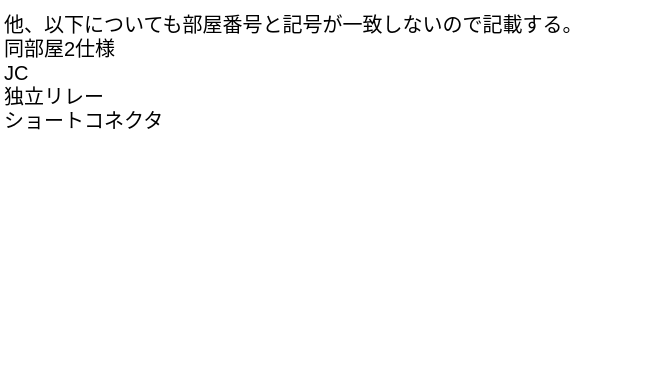 <mxfile version="16.2.4" type="github">
  <diagram id="wNjajI2MCHbM71Gs-DAX" name="ページ1">
    <mxGraphModel dx="1329" dy="1102" grid="1" gridSize="14" guides="1" tooltips="1" connect="1" arrows="1" fold="1" page="1" pageScale="1" pageWidth="827" pageHeight="1169" math="0" shadow="0">
      <root>
        <mxCell id="0" />
        <mxCell id="1" parent="0" />
        <mxCell id="RUVW1VNI79D-d2WEvtp2-1" value="&lt;div&gt;他、以下についても部屋番号と記号が一致しないので記載する。&lt;/div&gt;&lt;div&gt;同部屋2仕様&lt;/div&gt;&lt;div&gt;JC&lt;/div&gt;&lt;div&gt;独立リレー&lt;/div&gt;&lt;div&gt;ショートコネクタ&lt;/div&gt;&lt;div&gt;&lt;br&gt;&lt;/div&gt;" style="text;html=1;strokeColor=none;fillColor=none;align=left;verticalAlign=top;whiteSpace=wrap;rounded=0;fontSize=10;" vertex="1" parent="1">
          <mxGeometry x="14" y="14" width="322" height="182" as="geometry" />
        </mxCell>
      </root>
    </mxGraphModel>
  </diagram>
</mxfile>
